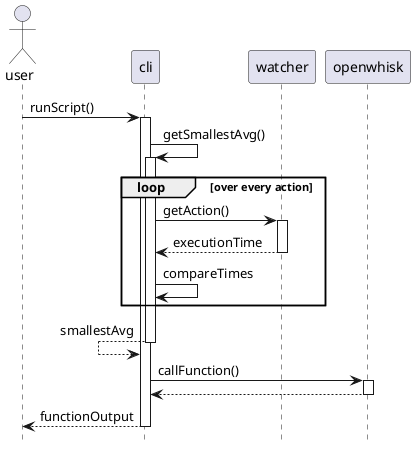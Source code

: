 @startuml

hide footbox

actor user as u
participant cli as c
participant watcher as w
participant openwhisk as o

u -> c: runScript()
activate c


c -> c: getSmallestAvg()
activate c
loop over every action
    c -> w: getAction()
    activate w
    c <-- w: executionTime
    deactivate w
    c -> c: compareTimes
end
c <-- c: smallestAvg
deactivate c

c -> o: callFunction()
activate o
c <-- o:
deactivate o

u <-- c: functionOutput
deactivate c

@enduml